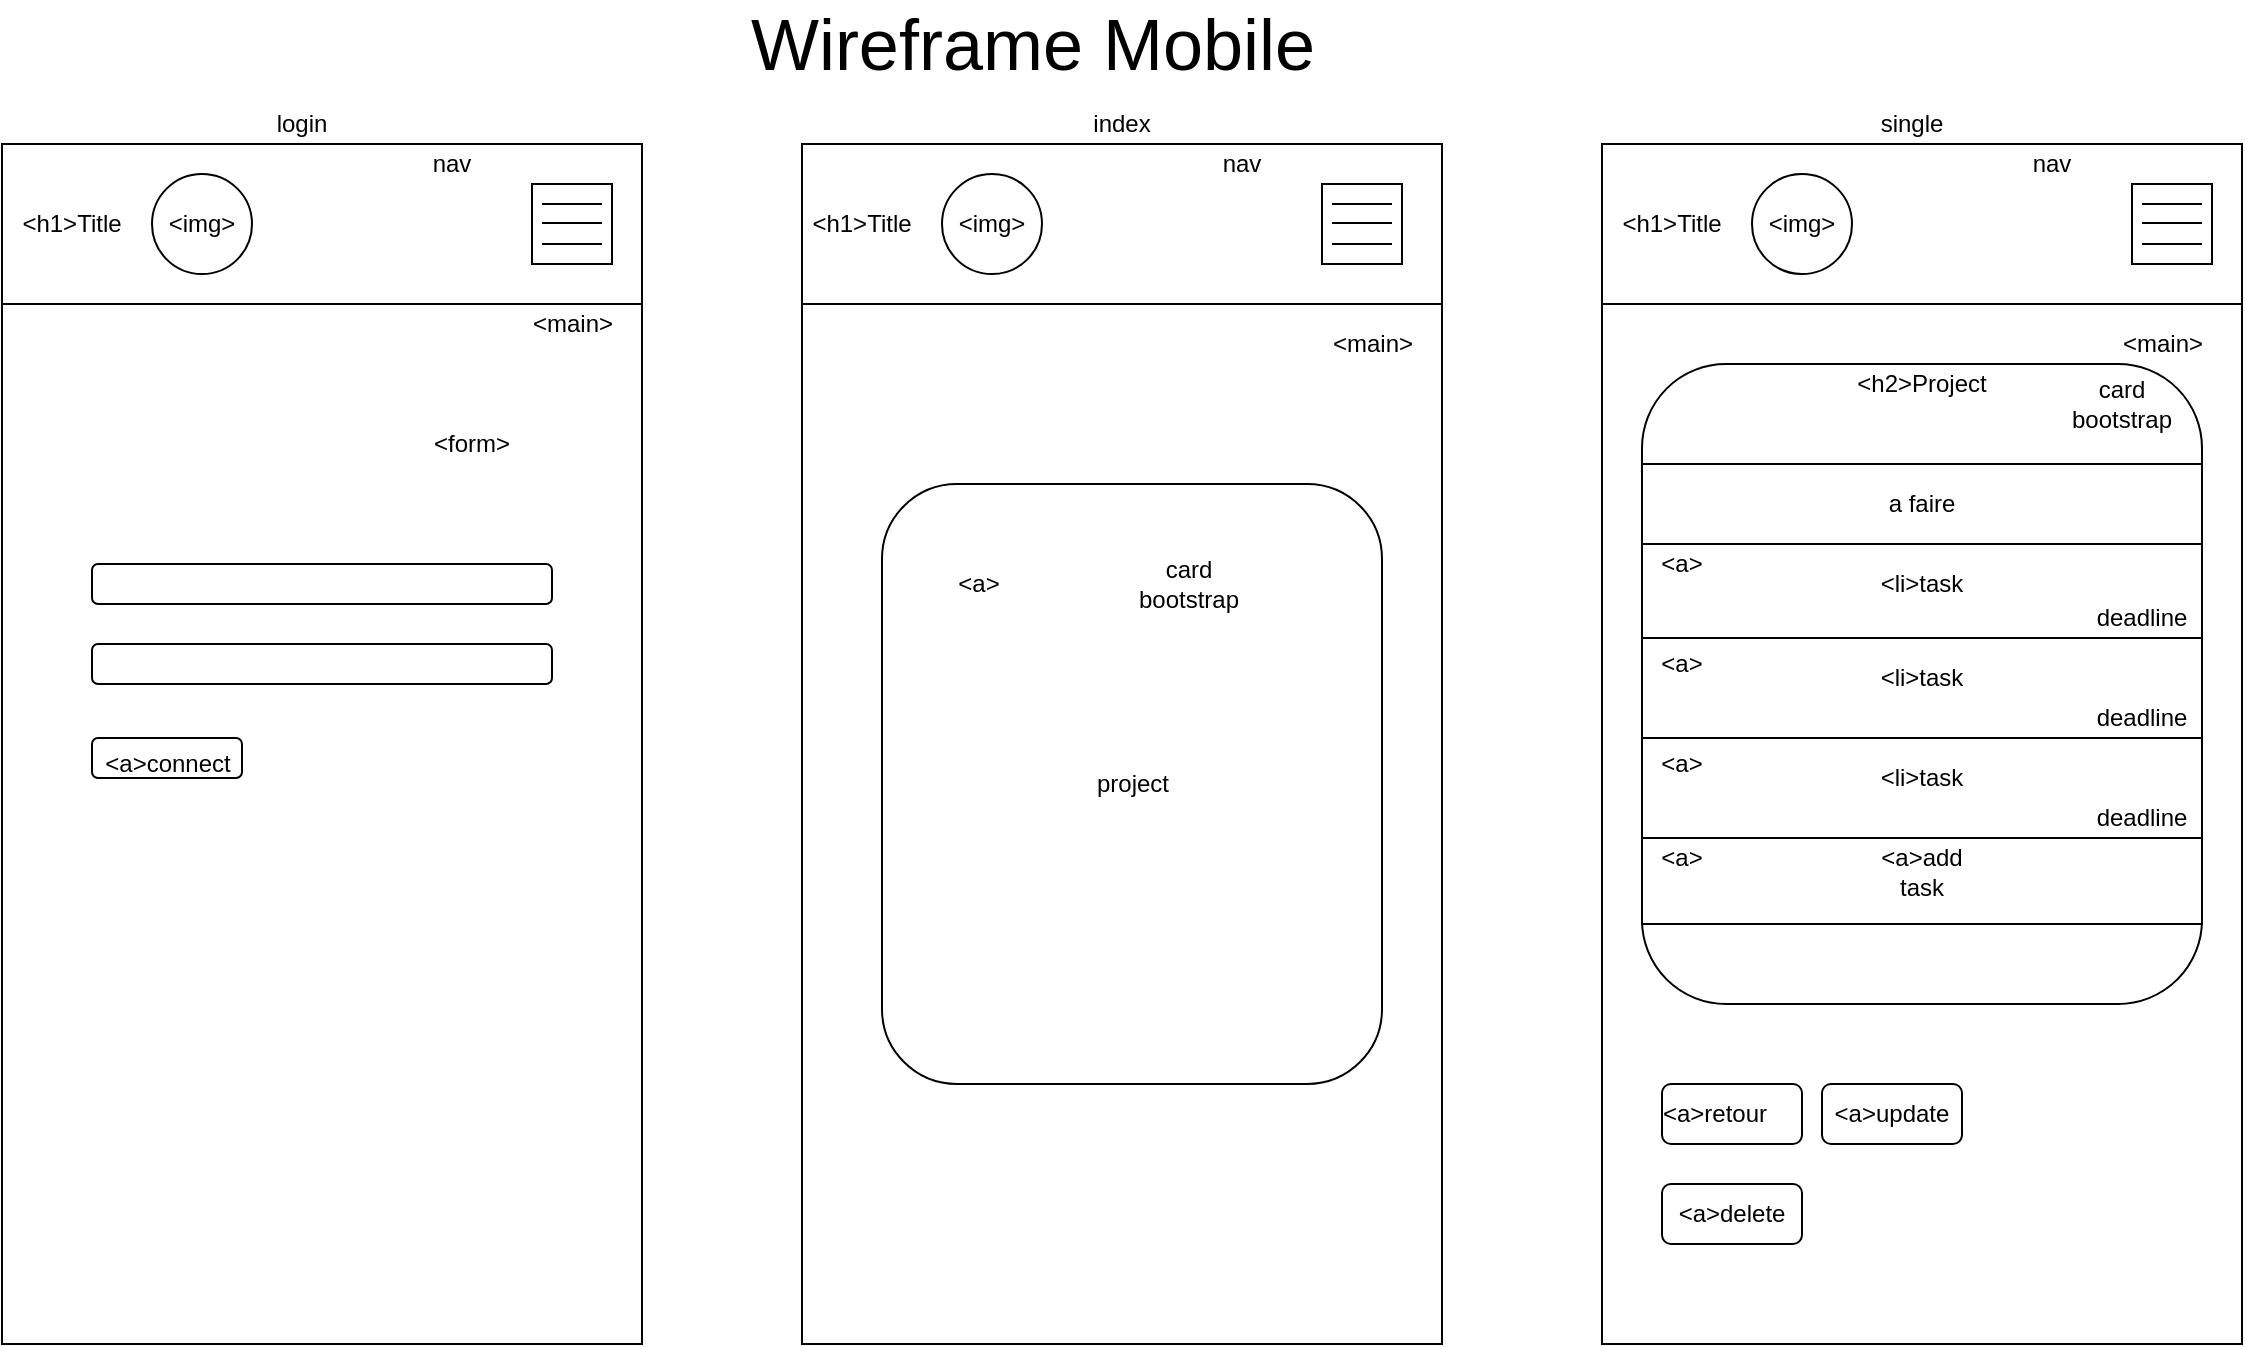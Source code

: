 <mxfile version="13.7.9" type="device"><diagram id="njBC9ovDh-AQqq5WUAgq" name="Page-1"><mxGraphModel dx="1264" dy="592" grid="1" gridSize="10" guides="1" tooltips="1" connect="1" arrows="1" fold="1" page="1" pageScale="1" pageWidth="1169" pageHeight="827" math="0" shadow="0"><root><mxCell id="0"/><mxCell id="1" parent="0"/><mxCell id="dNQTzuqgA9dqc8bfMhr6-2" value="&lt;span style=&quot;color: rgba(0 , 0 , 0 , 0) ; font-family: monospace ; font-size: 0px&quot;&gt;%3CmxGraphModel%3E%3Croot%3E%3CmxCell%20id%3D%220%22%2F%3E%3CmxCell%20id%3D%221%22%20parent%3D%220%22%2F%3E%3CmxCell%20id%3D%222%22%20value%3D%22%26lt%3Bspan%20style%3D%26quot%3Bcolor%3A%20rgba(0%20%2C%200%20%2C%200%20%2C%200)%20%3B%20font-family%3A%20monospace%20%3B%20font-size%3A%200px%26quot%3B%26gt%3B%253CmxGraphModel%253E%253Croot%253E%253CmxCell%2520id%253D%25220%2522%252F%253E%253CmxCell%2520id%253D%25221%2522%2520parent%253D%25220%2522%252F%253E%253CmxCell%2520id%253D%25222%2522%2520value%253D%2522%2522%2520style%253D%2522rounded%253D1%253BwhiteSpace%253Dwrap%253Bhtml%253D1%253B%2522%2520vertex%253D%25221%2522%2520parent%253D%25221%2522%253E%253CmxGeometry%2520x%253D%2522220%2522%2520y%253D%2522360%2522%2520width%253D%2522380%2522%2520height%253D%252220%2522%2520as%253D%2522geometry%2522%252F%253E%253C%252FmxCell%253E%253CmxCell%2520id%253D%25223%2522%2520value%253D%2522%2522%2520style%253D%2522rounded%253D1%253BwhiteSpace%253Dwrap%253Bhtml%253D1%253B%2522%2520vertex%253D%25221%2522%2520parent%253D%25221%2522%253E%253CmxGeometry%2520x%253D%2522220%2522%2520y%253D%2522420%2522%2520width%253D%2522380%2522%2520height%253D%252220%2522%2520as%253D%2522geometry%2522%252F%253E%253C%252FmxCell%253E%253CmxCell%2520id%253D%25224%2522%2520value%253D%2522%2526amp%253Blt%253Bbutton%2526amp%253Bgt%253Bconnect%2522%2520style%253D%2522rounded%253D1%253BwhiteSpace%253Dwrap%253Bhtml%253D1%253B%2522%2520vertex%253D%25221%2522%2520parent%253D%25221%2522%253E%253CmxGeometry%2520x%253D%2522220%2522%2520y%253D%2522480%2522%2520width%253D%252260%2522%2520height%253D%252220%2522%2520as%253D%2522geometry%2522%252F%253E%253C%252FmxCell%253E%253CmxCell%2520id%253D%25225%2522%2520value%253D%2522%2526amp%253Blt%253Bform%2526amp%253Bgt%253B%2522%2520style%253D%2522text%253Bhtml%253D1%253BstrokeColor%253Dnone%253BfillColor%253Dnone%253Balign%253Dcenter%253BverticalAlign%253Dmiddle%253BwhiteSpace%253Dwrap%253Brounded%253D0%253B%2522%2520vertex%253D%25221%2522%2520parent%253D%25221%2522%253E%253CmxGeometry%2520x%253D%2522580%2522%2520y%253D%2522320%2522%2520width%253D%252240%2522%2520height%253D%252220%2522%2520as%253D%2522geometry%2522%252F%253E%253C%252FmxCell%253E%253C%252Froot%253E%253C%252FmxGraphModel%253E%26lt%3B%2Fspan%26gt%3B%22%20style%3D%22rounded%3D1%3BwhiteSpace%3Dwrap%3Bhtml%3D1%3B%22%20vertex%3D%221%22%20parent%3D%221%22%3E%3CmxGeometry%20x%3D%2285%22%20y%3D%22290%22%20width%3D%22230%22%20height%3D%2220%22%20as%3D%22geometry%22%2F%3E%3C%2FmxCell%3E%3C%2Froot%3E%3C%2FmxGraphModel%3E&lt;/span&gt;" style="rounded=0;whiteSpace=wrap;html=1;" parent="1" vertex="1"><mxGeometry x="40" y="160" width="320" height="520" as="geometry"/></mxCell><mxCell id="dNQTzuqgA9dqc8bfMhr6-1" value="" style="rounded=0;whiteSpace=wrap;html=1;" parent="1" vertex="1"><mxGeometry x="40" y="80" width="320" height="80" as="geometry"/></mxCell><mxCell id="dNQTzuqgA9dqc8bfMhr6-8" value="" style="group" parent="1" vertex="1" connectable="0"><mxGeometry x="305" y="100" width="40" height="40" as="geometry"/></mxCell><mxCell id="dNQTzuqgA9dqc8bfMhr6-4" value="" style="rounded=0;whiteSpace=wrap;html=1;" parent="dNQTzuqgA9dqc8bfMhr6-8" vertex="1"><mxGeometry width="40" height="40" as="geometry"/></mxCell><mxCell id="dNQTzuqgA9dqc8bfMhr6-5" value="" style="endArrow=none;html=1;" parent="dNQTzuqgA9dqc8bfMhr6-8" edge="1"><mxGeometry width="50" height="50" relative="1" as="geometry"><mxPoint x="5" y="10" as="sourcePoint"/><mxPoint x="35" y="10" as="targetPoint"/></mxGeometry></mxCell><mxCell id="dNQTzuqgA9dqc8bfMhr6-6" value="" style="endArrow=none;html=1;" parent="dNQTzuqgA9dqc8bfMhr6-8" edge="1"><mxGeometry width="50" height="50" relative="1" as="geometry"><mxPoint x="5" y="30" as="sourcePoint"/><mxPoint x="35" y="30" as="targetPoint"/></mxGeometry></mxCell><mxCell id="dNQTzuqgA9dqc8bfMhr6-7" value="" style="endArrow=none;html=1;" parent="dNQTzuqgA9dqc8bfMhr6-8" edge="1"><mxGeometry width="50" height="50" relative="1" as="geometry"><mxPoint x="5" y="19.5" as="sourcePoint"/><mxPoint x="35" y="19.5" as="targetPoint"/></mxGeometry></mxCell><mxCell id="dNQTzuqgA9dqc8bfMhr6-9" value="&amp;lt;h1&amp;gt;Title" style="text;html=1;strokeColor=none;fillColor=none;align=center;verticalAlign=middle;whiteSpace=wrap;rounded=0;" parent="1" vertex="1"><mxGeometry x="55" y="110" width="40" height="20" as="geometry"/></mxCell><mxCell id="dNQTzuqgA9dqc8bfMhr6-14" value="&lt;font style=&quot;font-size: 36px&quot;&gt;Wireframe Mobile&lt;/font&gt;" style="text;html=1;align=center;verticalAlign=middle;resizable=0;points=[];autosize=1;" parent="1" vertex="1"><mxGeometry x="405" y="15" width="300" height="30" as="geometry"/></mxCell><mxCell id="dNQTzuqgA9dqc8bfMhr6-21" value="&amp;lt;main&amp;gt;" style="text;html=1;align=center;verticalAlign=middle;resizable=0;points=[];autosize=1;" parent="1" vertex="1"><mxGeometry x="295" y="160" width="60" height="20" as="geometry"/></mxCell><mxCell id="dNQTzuqgA9dqc8bfMhr6-46" value="" style="rounded=0;whiteSpace=wrap;html=1;" parent="1" vertex="1"><mxGeometry x="440" y="160" width="320" height="520" as="geometry"/></mxCell><mxCell id="dNQTzuqgA9dqc8bfMhr6-47" value="" style="rounded=0;whiteSpace=wrap;html=1;" parent="1" vertex="1"><mxGeometry x="440" y="80" width="320" height="80" as="geometry"/></mxCell><mxCell id="dNQTzuqgA9dqc8bfMhr6-49" value="" style="rounded=0;whiteSpace=wrap;html=1;" parent="1" vertex="1"><mxGeometry x="840" y="160" width="320" height="520" as="geometry"/></mxCell><mxCell id="dNQTzuqgA9dqc8bfMhr6-50" value="" style="rounded=0;whiteSpace=wrap;html=1;" parent="1" vertex="1"><mxGeometry x="840" y="80" width="320" height="80" as="geometry"/></mxCell><mxCell id="dNQTzuqgA9dqc8bfMhr6-72" value="&amp;lt;main&amp;gt;" style="text;html=1;align=center;verticalAlign=middle;resizable=0;points=[];autosize=1;" parent="1" vertex="1"><mxGeometry x="695" y="170" width="60" height="20" as="geometry"/></mxCell><mxCell id="dNQTzuqgA9dqc8bfMhr6-73" value="&amp;lt;main&amp;gt;" style="text;html=1;align=center;verticalAlign=middle;resizable=0;points=[];autosize=1;" parent="1" vertex="1"><mxGeometry x="1090" y="170" width="60" height="20" as="geometry"/></mxCell><mxCell id="dNQTzuqgA9dqc8bfMhr6-87" value="login" style="text;html=1;strokeColor=none;fillColor=none;align=center;verticalAlign=middle;whiteSpace=wrap;rounded=0;" parent="1" vertex="1"><mxGeometry x="170" y="60" width="40" height="20" as="geometry"/></mxCell><mxCell id="dNQTzuqgA9dqc8bfMhr6-88" value="index" style="text;html=1;strokeColor=none;fillColor=none;align=center;verticalAlign=middle;whiteSpace=wrap;rounded=0;" parent="1" vertex="1"><mxGeometry x="580" y="60" width="40" height="20" as="geometry"/></mxCell><mxCell id="dNQTzuqgA9dqc8bfMhr6-89" value="single" style="text;html=1;strokeColor=none;fillColor=none;align=center;verticalAlign=middle;whiteSpace=wrap;rounded=0;" parent="1" vertex="1"><mxGeometry x="975" y="60" width="40" height="20" as="geometry"/></mxCell><mxCell id="dNQTzuqgA9dqc8bfMhr6-90" value="" style="rounded=1;whiteSpace=wrap;html=1;" parent="1" vertex="1"><mxGeometry x="860" y="190" width="280" height="320" as="geometry"/></mxCell><mxCell id="dNQTzuqgA9dqc8bfMhr6-91" value="card&lt;br&gt;bootstrap" style="text;html=1;strokeColor=none;fillColor=none;align=center;verticalAlign=middle;whiteSpace=wrap;rounded=0;" parent="1" vertex="1"><mxGeometry x="1080" y="200" width="40" height="20" as="geometry"/></mxCell><mxCell id="dNQTzuqgA9dqc8bfMhr6-95" value="" style="rounded=1;whiteSpace=wrap;html=1;" parent="1" vertex="1"><mxGeometry x="950" y="550" width="70" height="30" as="geometry"/></mxCell><mxCell id="dNQTzuqgA9dqc8bfMhr6-96" value="" style="rounded=1;whiteSpace=wrap;html=1;" parent="1" vertex="1"><mxGeometry x="870" y="600" width="70" height="30" as="geometry"/></mxCell><mxCell id="dNQTzuqgA9dqc8bfMhr6-97" value="&amp;lt;a&amp;gt;delete" style="text;html=1;strokeColor=none;fillColor=none;align=center;verticalAlign=middle;whiteSpace=wrap;rounded=0;" parent="1" vertex="1"><mxGeometry x="880" y="605" width="50" height="20" as="geometry"/></mxCell><mxCell id="dNQTzuqgA9dqc8bfMhr6-99" value="&amp;lt;a&amp;gt;update" style="text;html=1;strokeColor=none;fillColor=none;align=center;verticalAlign=middle;whiteSpace=wrap;rounded=0;" parent="1" vertex="1"><mxGeometry x="965" y="555" width="40" height="20" as="geometry"/></mxCell><mxCell id="dNQTzuqgA9dqc8bfMhr6-104" value="&amp;lt;h2&amp;gt;Project" style="text;html=1;strokeColor=none;fillColor=none;align=center;verticalAlign=middle;whiteSpace=wrap;rounded=0;" parent="1" vertex="1"><mxGeometry x="980" y="190" width="40" height="20" as="geometry"/></mxCell><mxCell id="dNQTzuqgA9dqc8bfMhr6-108" value="" style="endArrow=none;html=1;exitX=-0.002;exitY=0.168;exitDx=0;exitDy=0;exitPerimeter=0;entryX=0.998;entryY=0.167;entryDx=0;entryDy=0;entryPerimeter=0;" parent="1" source="dNQTzuqgA9dqc8bfMhr6-90" target="dNQTzuqgA9dqc8bfMhr6-90" edge="1"><mxGeometry width="50" height="50" relative="1" as="geometry"><mxPoint x="710" y="450" as="sourcePoint"/><mxPoint x="760" y="400" as="targetPoint"/></mxGeometry></mxCell><mxCell id="dNQTzuqgA9dqc8bfMhr6-115" value="" style="group" parent="1" vertex="1" connectable="0"><mxGeometry x="480" y="250" width="250" height="300" as="geometry"/></mxCell><mxCell id="dNQTzuqgA9dqc8bfMhr6-74" value="" style="rounded=1;whiteSpace=wrap;html=1;" parent="dNQTzuqgA9dqc8bfMhr6-115" vertex="1"><mxGeometry width="250.0" height="300" as="geometry"/></mxCell><mxCell id="dNQTzuqgA9dqc8bfMhr6-83" value="card bootstrap" style="text;html=1;strokeColor=none;fillColor=none;align=center;verticalAlign=middle;whiteSpace=wrap;rounded=0;" parent="dNQTzuqgA9dqc8bfMhr6-115" vertex="1"><mxGeometry x="115.385" y="33.333" width="76.923" height="33.333" as="geometry"/></mxCell><mxCell id="dNQTzuqgA9dqc8bfMhr6-85" value="project" style="text;html=1;strokeColor=none;fillColor=none;align=center;verticalAlign=middle;whiteSpace=wrap;rounded=0;" parent="dNQTzuqgA9dqc8bfMhr6-115" vertex="1"><mxGeometry x="86.538" y="133.333" width="76.923" height="33.333" as="geometry"/></mxCell><mxCell id="qEQ3QoJjYaVvGnHhUSk5-50" value="&amp;lt;a&amp;gt;" style="text;html=1;strokeColor=none;fillColor=none;align=center;verticalAlign=middle;whiteSpace=wrap;rounded=0;" parent="dNQTzuqgA9dqc8bfMhr6-115" vertex="1"><mxGeometry x="9.615" y="33.333" width="76.923" height="33.333" as="geometry"/></mxCell><mxCell id="qEQ3QoJjYaVvGnHhUSk5-1" value="&lt;span style=&quot;color: rgba(0 , 0 , 0 , 0) ; font-family: monospace ; font-size: 0px&quot;&gt;%3CmxGraphModel%3E%3Croot%3E%3CmxCell%20id%3D%220%22%2F%3E%3CmxCell%20id%3D%221%22%20parent%3D%220%22%2F%3E%3CmxCell%20id%3D%222%22%20value%3D%22%22%20style%3D%22rounded%3D1%3BwhiteSpace%3Dwrap%3Bhtml%3D1%3B%22%20vertex%3D%221%22%20parent%3D%221%22%3E%3CmxGeometry%20x%3D%22220%22%20y%3D%22360%22%20width%3D%22380%22%20height%3D%2220%22%20as%3D%22geometry%22%2F%3E%3C%2FmxCell%3E%3CmxCell%20id%3D%223%22%20value%3D%22%22%20style%3D%22rounded%3D1%3BwhiteSpace%3Dwrap%3Bhtml%3D1%3B%22%20vertex%3D%221%22%20parent%3D%221%22%3E%3CmxGeometry%20x%3D%22220%22%20y%3D%22420%22%20width%3D%22380%22%20height%3D%2220%22%20as%3D%22geometry%22%2F%3E%3C%2FmxCell%3E%3CmxCell%20id%3D%224%22%20value%3D%22%26amp%3Blt%3Bbutton%26amp%3Bgt%3Bconnect%22%20style%3D%22rounded%3D1%3BwhiteSpace%3Dwrap%3Bhtml%3D1%3B%22%20vertex%3D%221%22%20parent%3D%221%22%3E%3CmxGeometry%20x%3D%22220%22%20y%3D%22480%22%20width%3D%2260%22%20height%3D%2220%22%20as%3D%22geometry%22%2F%3E%3C%2FmxCell%3E%3CmxCell%20id%3D%225%22%20value%3D%22%26amp%3Blt%3Bform%26amp%3Bgt%3B%22%20style%3D%22text%3Bhtml%3D1%3BstrokeColor%3Dnone%3BfillColor%3Dnone%3Balign%3Dcenter%3BverticalAlign%3Dmiddle%3BwhiteSpace%3Dwrap%3Brounded%3D0%3B%22%20vertex%3D%221%22%20parent%3D%221%22%3E%3CmxGeometry%20x%3D%22580%22%20y%3D%22320%22%20width%3D%2240%22%20height%3D%2220%22%20as%3D%22geometry%22%2F%3E%3C%2FmxCell%3E%3C%2Froot%3E%3C%2FmxGraphModel%3E&lt;/span&gt;" style="rounded=1;whiteSpace=wrap;html=1;" parent="1" vertex="1"><mxGeometry x="85" y="290" width="230" height="20" as="geometry"/></mxCell><mxCell id="qEQ3QoJjYaVvGnHhUSk5-6" value="&lt;span style=&quot;color: rgba(0 , 0 , 0 , 0) ; font-family: monospace ; font-size: 0px&quot;&gt;%3CmxGraphModel%3E%3Croot%3E%3CmxCell%20id%3D%220%22%2F%3E%3CmxCell%20id%3D%221%22%20parent%3D%220%22%2F%3E%3CmxCell%20id%3D%222%22%20value%3D%22%22%20style%3D%22rounded%3D1%3BwhiteSpace%3Dwrap%3Bhtml%3D1%3B%22%20vertex%3D%221%22%20parent%3D%221%22%3E%3CmxGeometry%20x%3D%22220%22%20y%3D%22360%22%20width%3D%22380%22%20height%3D%2220%22%20as%3D%22geometry%22%2F%3E%3C%2FmxCell%3E%3CmxCell%20id%3D%223%22%20value%3D%22%22%20style%3D%22rounded%3D1%3BwhiteSpace%3Dwrap%3Bhtml%3D1%3B%22%20vertex%3D%221%22%20parent%3D%221%22%3E%3CmxGeometry%20x%3D%22220%22%20y%3D%22420%22%20width%3D%22380%22%20height%3D%2220%22%20as%3D%22geometry%22%2F%3E%3C%2FmxCell%3E%3CmxCell%20id%3D%224%22%20value%3D%22%26amp%3Blt%3Bbutton%26amp%3Bgt%3Bconnect%22%20style%3D%22rounded%3D1%3BwhiteSpace%3Dwrap%3Bhtml%3D1%3B%22%20vertex%3D%221%22%20parent%3D%221%22%3E%3CmxGeometry%20x%3D%22220%22%20y%3D%22480%22%20width%3D%2260%22%20height%3D%2220%22%20as%3D%22geometry%22%2F%3E%3C%2FmxCell%3E%3CmxCell%20id%3D%225%22%20value%3D%22%26amp%3Blt%3Bform%26amp%3Bgt%3B%22%20style%3D%22text%3Bhtml%3D1%3BstrokeColor%3Dnone%3BfillColor%3Dnone%3Balign%3Dcenter%3BverticalAlign%3Dmiddle%3BwhiteSpace%3Dwrap%3Brounded%3D0%3B%22%20vertex%3D%221%22%20parent%3D%221%22%3E%3CmxGeometry%20x%3D%22580%22%20y%3D%22320%22%20width%3D%2240%22%20height%3D%2220%22%20as%3D%22geometry%22%2F%3E%3C%2FmxCell%3E%3C%2Froot%3E%3C%2FmxGraphModel%3E&lt;/span&gt;" style="rounded=1;whiteSpace=wrap;html=1;" parent="1" vertex="1"><mxGeometry x="85" y="330" width="230" height="20" as="geometry"/></mxCell><mxCell id="qEQ3QoJjYaVvGnHhUSk5-7" value="&lt;span style=&quot;color: rgba(0 , 0 , 0 , 0) ; font-family: monospace ; font-size: 0px&quot;&gt;a&lt;/span&gt;" style="rounded=1;whiteSpace=wrap;html=1;" parent="1" vertex="1"><mxGeometry x="85" y="377" width="75" height="20" as="geometry"/></mxCell><mxCell id="qEQ3QoJjYaVvGnHhUSk5-8" value="&amp;lt;form&amp;gt;" style="text;html=1;strokeColor=none;fillColor=none;align=center;verticalAlign=middle;whiteSpace=wrap;rounded=0;" parent="1" vertex="1"><mxGeometry x="255" y="220" width="40" height="20" as="geometry"/></mxCell><mxCell id="qEQ3QoJjYaVvGnHhUSk5-10" value="&amp;lt;a&amp;gt;connect" style="text;html=1;strokeColor=none;fillColor=none;align=center;verticalAlign=middle;whiteSpace=wrap;rounded=0;" parent="1" vertex="1"><mxGeometry x="103" y="380" width="40" height="20" as="geometry"/></mxCell><mxCell id="qEQ3QoJjYaVvGnHhUSk5-11" value="nav" style="text;html=1;strokeColor=none;fillColor=none;align=center;verticalAlign=middle;whiteSpace=wrap;rounded=0;" parent="1" vertex="1"><mxGeometry x="245" y="80" width="40" height="20" as="geometry"/></mxCell><mxCell id="qEQ3QoJjYaVvGnHhUSk5-13" value="&amp;lt;img&amp;gt;" style="ellipse;whiteSpace=wrap;html=1;aspect=fixed;" parent="1" vertex="1"><mxGeometry x="115" y="95" width="50" height="50" as="geometry"/></mxCell><mxCell id="qEQ3QoJjYaVvGnHhUSk5-14" value="" style="group" parent="1" vertex="1" connectable="0"><mxGeometry x="1105" y="100" width="40" height="40" as="geometry"/></mxCell><mxCell id="qEQ3QoJjYaVvGnHhUSk5-15" value="" style="rounded=0;whiteSpace=wrap;html=1;" parent="qEQ3QoJjYaVvGnHhUSk5-14" vertex="1"><mxGeometry width="40" height="40" as="geometry"/></mxCell><mxCell id="qEQ3QoJjYaVvGnHhUSk5-16" value="" style="endArrow=none;html=1;" parent="qEQ3QoJjYaVvGnHhUSk5-14" edge="1"><mxGeometry width="50" height="50" relative="1" as="geometry"><mxPoint x="5" y="10" as="sourcePoint"/><mxPoint x="35" y="10" as="targetPoint"/></mxGeometry></mxCell><mxCell id="qEQ3QoJjYaVvGnHhUSk5-17" value="" style="endArrow=none;html=1;" parent="qEQ3QoJjYaVvGnHhUSk5-14" edge="1"><mxGeometry width="50" height="50" relative="1" as="geometry"><mxPoint x="5" y="30" as="sourcePoint"/><mxPoint x="35" y="30" as="targetPoint"/></mxGeometry></mxCell><mxCell id="qEQ3QoJjYaVvGnHhUSk5-18" value="" style="endArrow=none;html=1;" parent="qEQ3QoJjYaVvGnHhUSk5-14" edge="1"><mxGeometry width="50" height="50" relative="1" as="geometry"><mxPoint x="5" y="19.5" as="sourcePoint"/><mxPoint x="35" y="19.5" as="targetPoint"/></mxGeometry></mxCell><mxCell id="qEQ3QoJjYaVvGnHhUSk5-19" value="&amp;lt;h1&amp;gt;Title" style="text;html=1;strokeColor=none;fillColor=none;align=center;verticalAlign=middle;whiteSpace=wrap;rounded=0;" parent="1" vertex="1"><mxGeometry x="855" y="110" width="40" height="20" as="geometry"/></mxCell><mxCell id="qEQ3QoJjYaVvGnHhUSk5-20" value="nav" style="text;html=1;strokeColor=none;fillColor=none;align=center;verticalAlign=middle;whiteSpace=wrap;rounded=0;" parent="1" vertex="1"><mxGeometry x="1045" y="80" width="40" height="20" as="geometry"/></mxCell><mxCell id="qEQ3QoJjYaVvGnHhUSk5-21" value="&amp;lt;img&amp;gt;" style="ellipse;whiteSpace=wrap;html=1;aspect=fixed;" parent="1" vertex="1"><mxGeometry x="915" y="95" width="50" height="50" as="geometry"/></mxCell><mxCell id="qEQ3QoJjYaVvGnHhUSk5-22" value="" style="group" parent="1" vertex="1" connectable="0"><mxGeometry x="700" y="100" width="40" height="40" as="geometry"/></mxCell><mxCell id="qEQ3QoJjYaVvGnHhUSk5-23" value="" style="rounded=0;whiteSpace=wrap;html=1;" parent="qEQ3QoJjYaVvGnHhUSk5-22" vertex="1"><mxGeometry width="40" height="40" as="geometry"/></mxCell><mxCell id="qEQ3QoJjYaVvGnHhUSk5-24" value="" style="endArrow=none;html=1;" parent="qEQ3QoJjYaVvGnHhUSk5-22" edge="1"><mxGeometry width="50" height="50" relative="1" as="geometry"><mxPoint x="5" y="10" as="sourcePoint"/><mxPoint x="35" y="10" as="targetPoint"/></mxGeometry></mxCell><mxCell id="qEQ3QoJjYaVvGnHhUSk5-25" value="" style="endArrow=none;html=1;" parent="qEQ3QoJjYaVvGnHhUSk5-22" edge="1"><mxGeometry width="50" height="50" relative="1" as="geometry"><mxPoint x="5" y="30" as="sourcePoint"/><mxPoint x="35" y="30" as="targetPoint"/></mxGeometry></mxCell><mxCell id="qEQ3QoJjYaVvGnHhUSk5-26" value="" style="endArrow=none;html=1;" parent="qEQ3QoJjYaVvGnHhUSk5-22" edge="1"><mxGeometry width="50" height="50" relative="1" as="geometry"><mxPoint x="5" y="19.5" as="sourcePoint"/><mxPoint x="35" y="19.5" as="targetPoint"/></mxGeometry></mxCell><mxCell id="qEQ3QoJjYaVvGnHhUSk5-27" value="&amp;lt;h1&amp;gt;Title" style="text;html=1;strokeColor=none;fillColor=none;align=center;verticalAlign=middle;whiteSpace=wrap;rounded=0;" parent="1" vertex="1"><mxGeometry x="450" y="110" width="40" height="20" as="geometry"/></mxCell><mxCell id="qEQ3QoJjYaVvGnHhUSk5-28" value="nav" style="text;html=1;strokeColor=none;fillColor=none;align=center;verticalAlign=middle;whiteSpace=wrap;rounded=0;" parent="1" vertex="1"><mxGeometry x="640" y="80" width="40" height="20" as="geometry"/></mxCell><mxCell id="qEQ3QoJjYaVvGnHhUSk5-29" value="&amp;lt;img&amp;gt;" style="ellipse;whiteSpace=wrap;html=1;aspect=fixed;" parent="1" vertex="1"><mxGeometry x="510" y="95" width="50" height="50" as="geometry"/></mxCell><mxCell id="qEQ3QoJjYaVvGnHhUSk5-39" value="a faire" style="rounded=0;whiteSpace=wrap;html=1;" parent="1" vertex="1"><mxGeometry x="860" y="240" width="280" height="40" as="geometry"/></mxCell><mxCell id="qEQ3QoJjYaVvGnHhUSk5-41" value="" style="rounded=0;whiteSpace=wrap;html=1;" parent="1" vertex="1"><mxGeometry x="860" y="280" width="280" height="50" as="geometry"/></mxCell><mxCell id="qEQ3QoJjYaVvGnHhUSk5-42" value="&amp;lt;li&amp;gt;task" style="text;html=1;strokeColor=none;fillColor=none;align=center;verticalAlign=middle;whiteSpace=wrap;rounded=0;" parent="1" vertex="1"><mxGeometry x="980" y="290" width="40" height="20" as="geometry"/></mxCell><mxCell id="qEQ3QoJjYaVvGnHhUSk5-43" value="" style="rounded=0;whiteSpace=wrap;html=1;" parent="1" vertex="1"><mxGeometry x="860" y="327" width="280" height="50" as="geometry"/></mxCell><mxCell id="qEQ3QoJjYaVvGnHhUSk5-44" value="&amp;lt;li&amp;gt;task" style="text;html=1;strokeColor=none;fillColor=none;align=center;verticalAlign=middle;whiteSpace=wrap;rounded=0;" parent="1" vertex="1"><mxGeometry x="980" y="337" width="40" height="20" as="geometry"/></mxCell><mxCell id="qEQ3QoJjYaVvGnHhUSk5-45" value="" style="rounded=0;whiteSpace=wrap;html=1;" parent="1" vertex="1"><mxGeometry x="860" y="377" width="280" height="50" as="geometry"/></mxCell><mxCell id="qEQ3QoJjYaVvGnHhUSk5-46" value="&amp;lt;li&amp;gt;task" style="text;html=1;strokeColor=none;fillColor=none;align=center;verticalAlign=middle;whiteSpace=wrap;rounded=0;" parent="1" vertex="1"><mxGeometry x="980" y="387" width="40" height="20" as="geometry"/></mxCell><mxCell id="qEQ3QoJjYaVvGnHhUSk5-47" value="" style="rounded=0;whiteSpace=wrap;html=1;" parent="1" vertex="1"><mxGeometry x="860" y="427" width="280" height="43" as="geometry"/></mxCell><mxCell id="qEQ3QoJjYaVvGnHhUSk5-48" value="&amp;lt;a&amp;gt;add task" style="text;html=1;strokeColor=none;fillColor=none;align=center;verticalAlign=middle;whiteSpace=wrap;rounded=0;" parent="1" vertex="1"><mxGeometry x="980" y="437" width="40" height="13" as="geometry"/></mxCell><mxCell id="dNQTzuqgA9dqc8bfMhr6-94" value="" style="rounded=1;whiteSpace=wrap;html=1;" parent="1" vertex="1"><mxGeometry x="870" y="550" width="70" height="30" as="geometry"/></mxCell><mxCell id="dNQTzuqgA9dqc8bfMhr6-98" value="&amp;lt;a&amp;gt;retour" style="text;html=1;strokeColor=none;fillColor=none;align=center;verticalAlign=middle;whiteSpace=wrap;rounded=0;" parent="1" vertex="1"><mxGeometry x="870" y="555" width="52.5" height="20" as="geometry"/></mxCell><mxCell id="qEQ3QoJjYaVvGnHhUSk5-54" value="&amp;lt;a&amp;gt;" style="text;html=1;strokeColor=none;fillColor=none;align=center;verticalAlign=middle;whiteSpace=wrap;rounded=0;" parent="1" vertex="1"><mxGeometry x="860" y="280" width="40" height="20" as="geometry"/></mxCell><mxCell id="qEQ3QoJjYaVvGnHhUSk5-55" value="&amp;lt;a&amp;gt;" style="text;html=1;strokeColor=none;fillColor=none;align=center;verticalAlign=middle;whiteSpace=wrap;rounded=0;" parent="1" vertex="1"><mxGeometry x="860" y="330" width="40" height="20" as="geometry"/></mxCell><mxCell id="qEQ3QoJjYaVvGnHhUSk5-57" value="&amp;lt;a&amp;gt;" style="text;html=1;strokeColor=none;fillColor=none;align=center;verticalAlign=middle;whiteSpace=wrap;rounded=0;" parent="1" vertex="1"><mxGeometry x="860" y="380" width="40" height="20" as="geometry"/></mxCell><mxCell id="qEQ3QoJjYaVvGnHhUSk5-58" value="&amp;lt;a&amp;gt;" style="text;html=1;strokeColor=none;fillColor=none;align=center;verticalAlign=middle;whiteSpace=wrap;rounded=0;" parent="1" vertex="1"><mxGeometry x="860" y="427" width="40" height="20" as="geometry"/></mxCell><mxCell id="qEQ3QoJjYaVvGnHhUSk5-59" value="deadline" style="text;html=1;strokeColor=none;fillColor=none;align=center;verticalAlign=middle;whiteSpace=wrap;rounded=0;" parent="1" vertex="1"><mxGeometry x="1090" y="307" width="40" height="20" as="geometry"/></mxCell><mxCell id="qEQ3QoJjYaVvGnHhUSk5-60" value="deadline" style="text;html=1;strokeColor=none;fillColor=none;align=center;verticalAlign=middle;whiteSpace=wrap;rounded=0;" parent="1" vertex="1"><mxGeometry x="1090" y="357" width="40" height="20" as="geometry"/></mxCell><mxCell id="qEQ3QoJjYaVvGnHhUSk5-61" value="deadline" style="text;html=1;strokeColor=none;fillColor=none;align=center;verticalAlign=middle;whiteSpace=wrap;rounded=0;" parent="1" vertex="1"><mxGeometry x="1090" y="407" width="40" height="20" as="geometry"/></mxCell></root></mxGraphModel></diagram></mxfile>